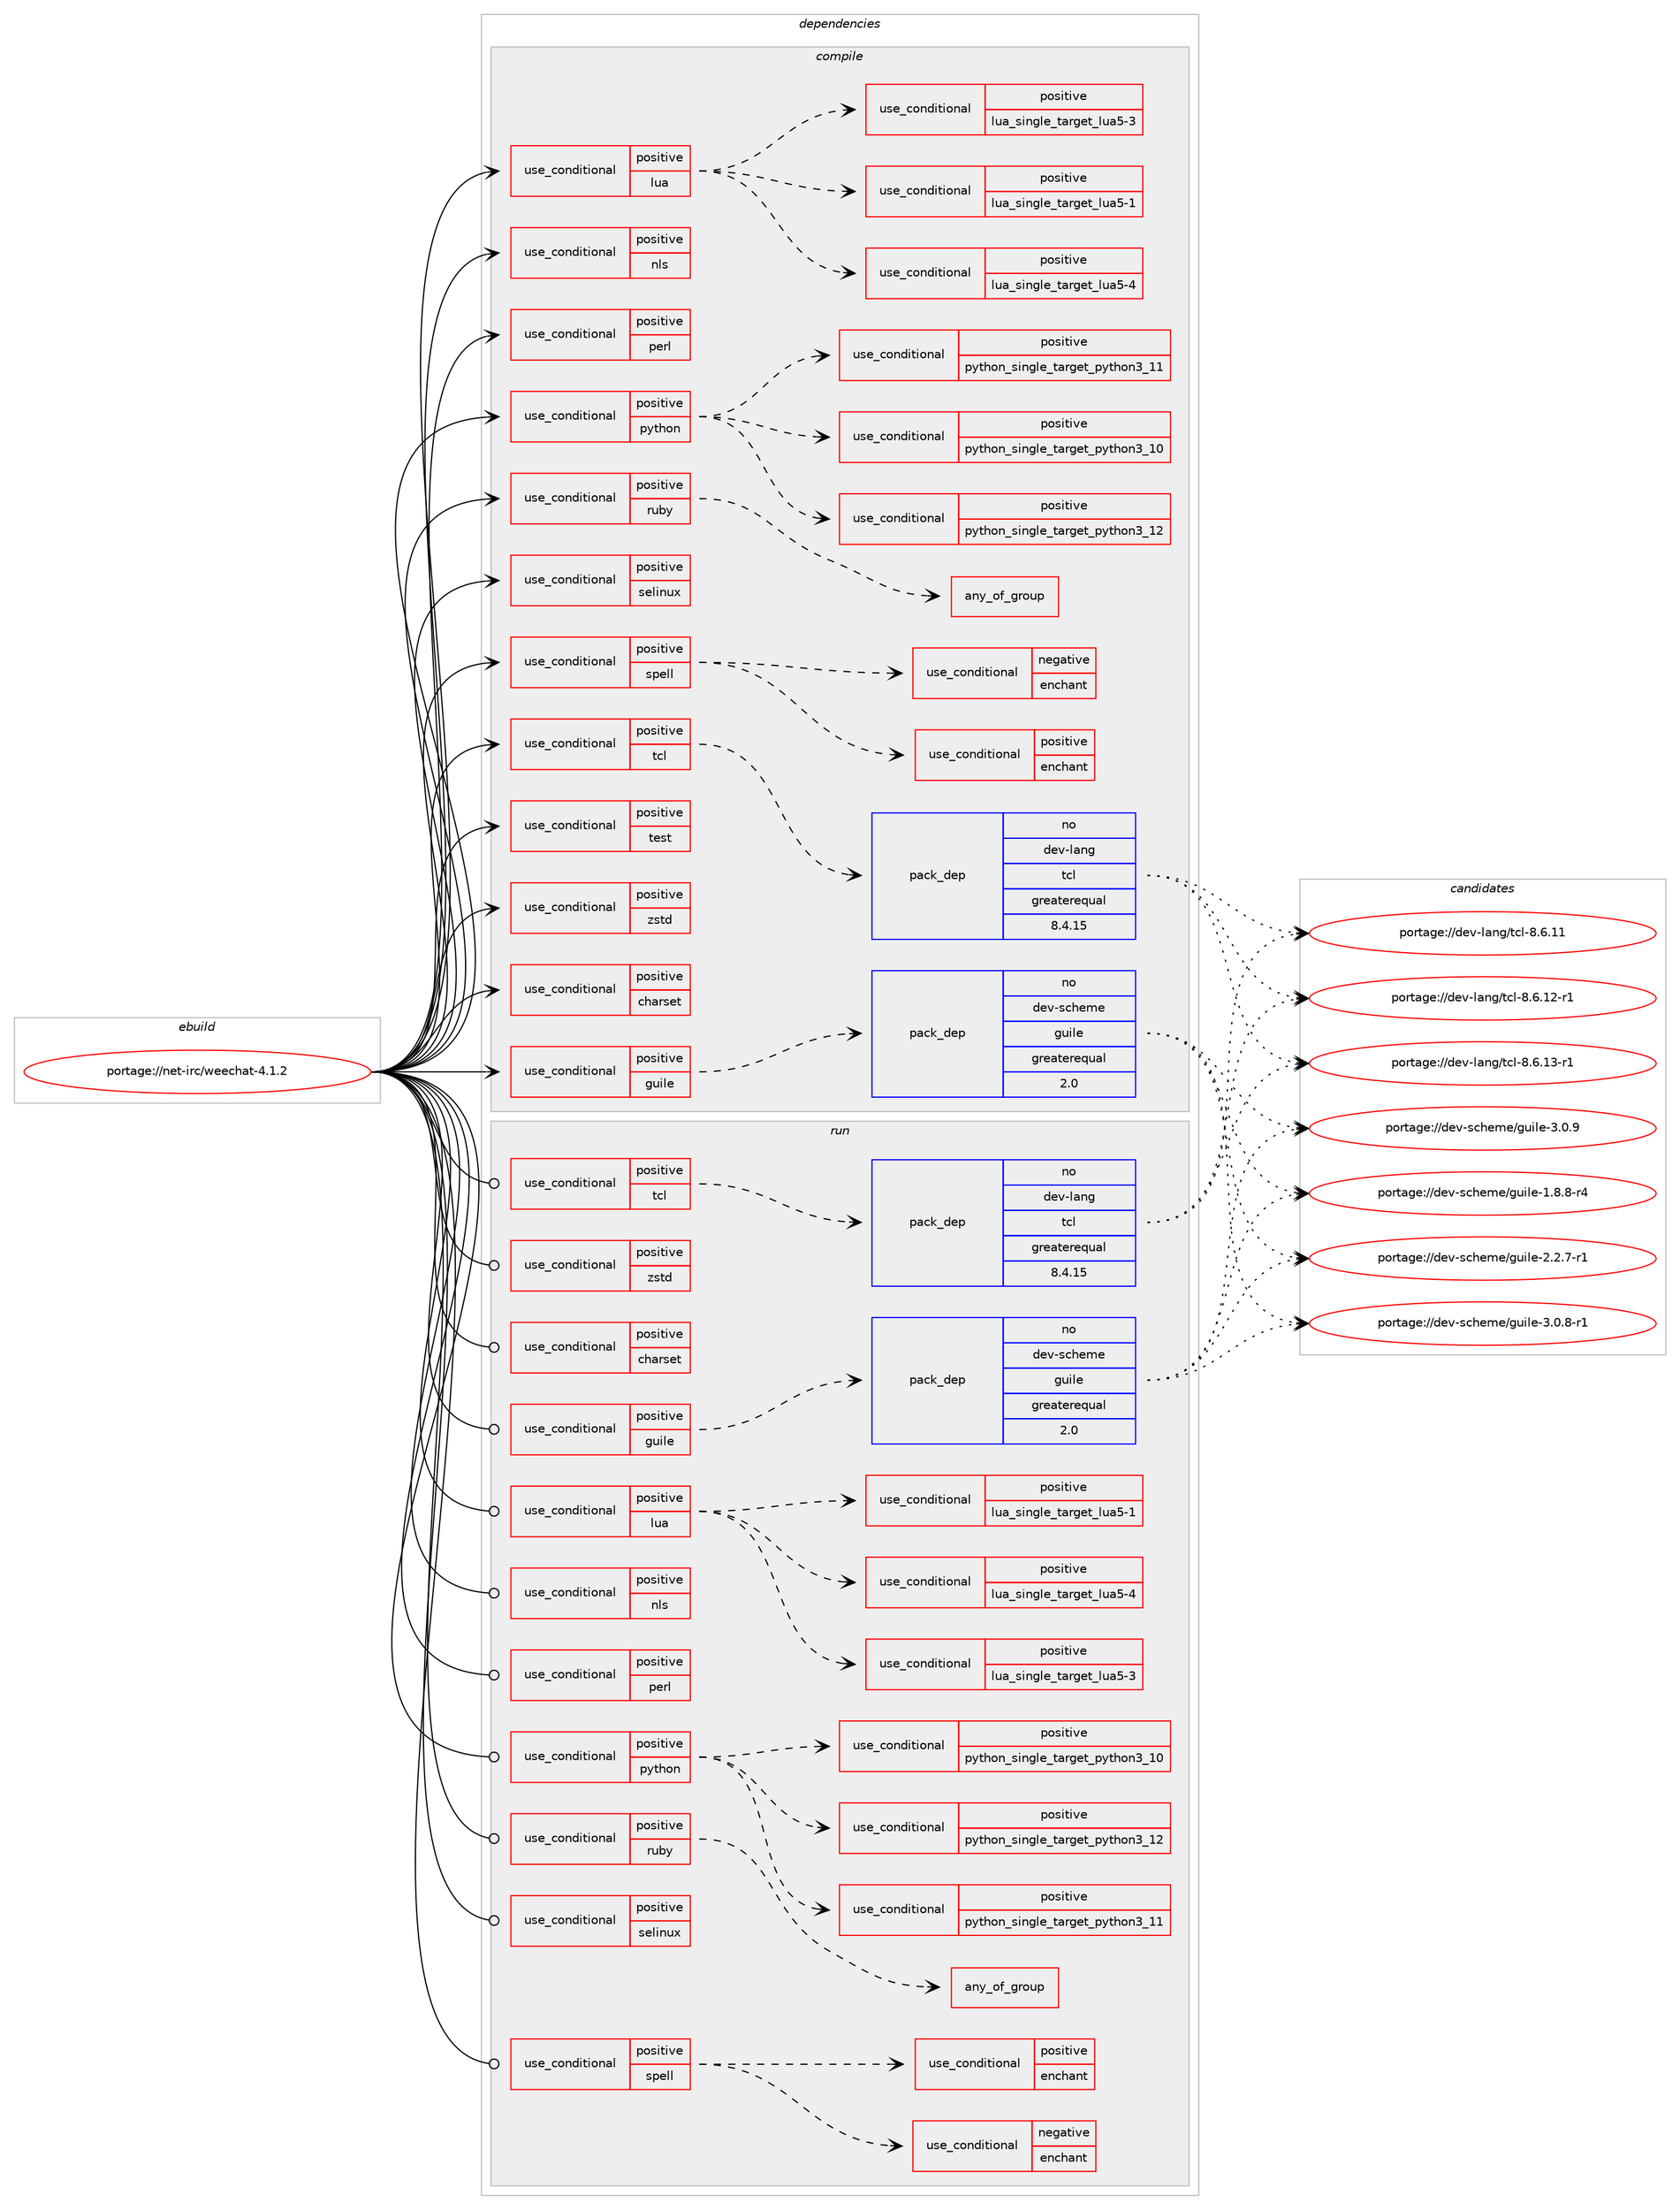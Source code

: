 digraph prolog {

# *************
# Graph options
# *************

newrank=true;
concentrate=true;
compound=true;
graph [rankdir=LR,fontname=Helvetica,fontsize=10,ranksep=1.5];#, ranksep=2.5, nodesep=0.2];
edge  [arrowhead=vee];
node  [fontname=Helvetica,fontsize=10];

# **********
# The ebuild
# **********

subgraph cluster_leftcol {
color=gray;
rank=same;
label=<<i>ebuild</i>>;
id [label="portage://net-irc/weechat-4.1.2", color=red, width=4, href="../net-irc/weechat-4.1.2.svg"];
}

# ****************
# The dependencies
# ****************

subgraph cluster_midcol {
color=gray;
label=<<i>dependencies</i>>;
subgraph cluster_compile {
fillcolor="#eeeeee";
style=filled;
label=<<i>compile</i>>;
subgraph cond2266 {
dependency3421 [label=<<TABLE BORDER="0" CELLBORDER="1" CELLSPACING="0" CELLPADDING="4"><TR><TD ROWSPAN="3" CELLPADDING="10">use_conditional</TD></TR><TR><TD>positive</TD></TR><TR><TD>charset</TD></TR></TABLE>>, shape=none, color=red];
# *** BEGIN UNKNOWN DEPENDENCY TYPE (TODO) ***
# dependency3421 -> package_dependency(portage://net-irc/weechat-4.1.2,install,no,virtual,libiconv,none,[,,],[],[])
# *** END UNKNOWN DEPENDENCY TYPE (TODO) ***

}
id:e -> dependency3421:w [weight=20,style="solid",arrowhead="vee"];
subgraph cond2267 {
dependency3422 [label=<<TABLE BORDER="0" CELLBORDER="1" CELLSPACING="0" CELLPADDING="4"><TR><TD ROWSPAN="3" CELLPADDING="10">use_conditional</TD></TR><TR><TD>positive</TD></TR><TR><TD>guile</TD></TR></TABLE>>, shape=none, color=red];
subgraph pack1116 {
dependency3423 [label=<<TABLE BORDER="0" CELLBORDER="1" CELLSPACING="0" CELLPADDING="4" WIDTH="220"><TR><TD ROWSPAN="6" CELLPADDING="30">pack_dep</TD></TR><TR><TD WIDTH="110">no</TD></TR><TR><TD>dev-scheme</TD></TR><TR><TD>guile</TD></TR><TR><TD>greaterequal</TD></TR><TR><TD>2.0</TD></TR></TABLE>>, shape=none, color=blue];
}
dependency3422:e -> dependency3423:w [weight=20,style="dashed",arrowhead="vee"];
}
id:e -> dependency3422:w [weight=20,style="solid",arrowhead="vee"];
subgraph cond2268 {
dependency3424 [label=<<TABLE BORDER="0" CELLBORDER="1" CELLSPACING="0" CELLPADDING="4"><TR><TD ROWSPAN="3" CELLPADDING="10">use_conditional</TD></TR><TR><TD>positive</TD></TR><TR><TD>lua</TD></TR></TABLE>>, shape=none, color=red];
subgraph cond2269 {
dependency3425 [label=<<TABLE BORDER="0" CELLBORDER="1" CELLSPACING="0" CELLPADDING="4"><TR><TD ROWSPAN="3" CELLPADDING="10">use_conditional</TD></TR><TR><TD>positive</TD></TR><TR><TD>lua_single_target_lua5-1</TD></TR></TABLE>>, shape=none, color=red];
# *** BEGIN UNKNOWN DEPENDENCY TYPE (TODO) ***
# dependency3425 -> package_dependency(portage://net-irc/weechat-4.1.2,install,no,dev-lang,lua,none,[,,],[slot(5.1)],[])
# *** END UNKNOWN DEPENDENCY TYPE (TODO) ***

}
dependency3424:e -> dependency3425:w [weight=20,style="dashed",arrowhead="vee"];
subgraph cond2270 {
dependency3426 [label=<<TABLE BORDER="0" CELLBORDER="1" CELLSPACING="0" CELLPADDING="4"><TR><TD ROWSPAN="3" CELLPADDING="10">use_conditional</TD></TR><TR><TD>positive</TD></TR><TR><TD>lua_single_target_lua5-3</TD></TR></TABLE>>, shape=none, color=red];
# *** BEGIN UNKNOWN DEPENDENCY TYPE (TODO) ***
# dependency3426 -> package_dependency(portage://net-irc/weechat-4.1.2,install,no,dev-lang,lua,none,[,,],[slot(5.3)],[])
# *** END UNKNOWN DEPENDENCY TYPE (TODO) ***

}
dependency3424:e -> dependency3426:w [weight=20,style="dashed",arrowhead="vee"];
subgraph cond2271 {
dependency3427 [label=<<TABLE BORDER="0" CELLBORDER="1" CELLSPACING="0" CELLPADDING="4"><TR><TD ROWSPAN="3" CELLPADDING="10">use_conditional</TD></TR><TR><TD>positive</TD></TR><TR><TD>lua_single_target_lua5-4</TD></TR></TABLE>>, shape=none, color=red];
# *** BEGIN UNKNOWN DEPENDENCY TYPE (TODO) ***
# dependency3427 -> package_dependency(portage://net-irc/weechat-4.1.2,install,no,dev-lang,lua,none,[,,],[slot(5.4)],[])
# *** END UNKNOWN DEPENDENCY TYPE (TODO) ***

}
dependency3424:e -> dependency3427:w [weight=20,style="dashed",arrowhead="vee"];
}
id:e -> dependency3424:w [weight=20,style="solid",arrowhead="vee"];
subgraph cond2272 {
dependency3428 [label=<<TABLE BORDER="0" CELLBORDER="1" CELLSPACING="0" CELLPADDING="4"><TR><TD ROWSPAN="3" CELLPADDING="10">use_conditional</TD></TR><TR><TD>positive</TD></TR><TR><TD>nls</TD></TR></TABLE>>, shape=none, color=red];
# *** BEGIN UNKNOWN DEPENDENCY TYPE (TODO) ***
# dependency3428 -> package_dependency(portage://net-irc/weechat-4.1.2,install,no,virtual,libintl,none,[,,],[],[])
# *** END UNKNOWN DEPENDENCY TYPE (TODO) ***

}
id:e -> dependency3428:w [weight=20,style="solid",arrowhead="vee"];
subgraph cond2273 {
dependency3429 [label=<<TABLE BORDER="0" CELLBORDER="1" CELLSPACING="0" CELLPADDING="4"><TR><TD ROWSPAN="3" CELLPADDING="10">use_conditional</TD></TR><TR><TD>positive</TD></TR><TR><TD>perl</TD></TR></TABLE>>, shape=none, color=red];
# *** BEGIN UNKNOWN DEPENDENCY TYPE (TODO) ***
# dependency3429 -> package_dependency(portage://net-irc/weechat-4.1.2,install,no,dev-lang,perl,none,[,,],any_same_slot,[])
# *** END UNKNOWN DEPENDENCY TYPE (TODO) ***

# *** BEGIN UNKNOWN DEPENDENCY TYPE (TODO) ***
# dependency3429 -> package_dependency(portage://net-irc/weechat-4.1.2,install,no,virtual,libcrypt,none,[,,],any_same_slot,[])
# *** END UNKNOWN DEPENDENCY TYPE (TODO) ***

}
id:e -> dependency3429:w [weight=20,style="solid",arrowhead="vee"];
subgraph cond2274 {
dependency3430 [label=<<TABLE BORDER="0" CELLBORDER="1" CELLSPACING="0" CELLPADDING="4"><TR><TD ROWSPAN="3" CELLPADDING="10">use_conditional</TD></TR><TR><TD>positive</TD></TR><TR><TD>python</TD></TR></TABLE>>, shape=none, color=red];
subgraph cond2275 {
dependency3431 [label=<<TABLE BORDER="0" CELLBORDER="1" CELLSPACING="0" CELLPADDING="4"><TR><TD ROWSPAN="3" CELLPADDING="10">use_conditional</TD></TR><TR><TD>positive</TD></TR><TR><TD>python_single_target_python3_10</TD></TR></TABLE>>, shape=none, color=red];
# *** BEGIN UNKNOWN DEPENDENCY TYPE (TODO) ***
# dependency3431 -> package_dependency(portage://net-irc/weechat-4.1.2,install,no,dev-lang,python,none,[,,],[slot(3.10)],[])
# *** END UNKNOWN DEPENDENCY TYPE (TODO) ***

}
dependency3430:e -> dependency3431:w [weight=20,style="dashed",arrowhead="vee"];
subgraph cond2276 {
dependency3432 [label=<<TABLE BORDER="0" CELLBORDER="1" CELLSPACING="0" CELLPADDING="4"><TR><TD ROWSPAN="3" CELLPADDING="10">use_conditional</TD></TR><TR><TD>positive</TD></TR><TR><TD>python_single_target_python3_11</TD></TR></TABLE>>, shape=none, color=red];
# *** BEGIN UNKNOWN DEPENDENCY TYPE (TODO) ***
# dependency3432 -> package_dependency(portage://net-irc/weechat-4.1.2,install,no,dev-lang,python,none,[,,],[slot(3.11)],[])
# *** END UNKNOWN DEPENDENCY TYPE (TODO) ***

}
dependency3430:e -> dependency3432:w [weight=20,style="dashed",arrowhead="vee"];
subgraph cond2277 {
dependency3433 [label=<<TABLE BORDER="0" CELLBORDER="1" CELLSPACING="0" CELLPADDING="4"><TR><TD ROWSPAN="3" CELLPADDING="10">use_conditional</TD></TR><TR><TD>positive</TD></TR><TR><TD>python_single_target_python3_12</TD></TR></TABLE>>, shape=none, color=red];
# *** BEGIN UNKNOWN DEPENDENCY TYPE (TODO) ***
# dependency3433 -> package_dependency(portage://net-irc/weechat-4.1.2,install,no,dev-lang,python,none,[,,],[slot(3.12)],[])
# *** END UNKNOWN DEPENDENCY TYPE (TODO) ***

}
dependency3430:e -> dependency3433:w [weight=20,style="dashed",arrowhead="vee"];
}
id:e -> dependency3430:w [weight=20,style="solid",arrowhead="vee"];
subgraph cond2278 {
dependency3434 [label=<<TABLE BORDER="0" CELLBORDER="1" CELLSPACING="0" CELLPADDING="4"><TR><TD ROWSPAN="3" CELLPADDING="10">use_conditional</TD></TR><TR><TD>positive</TD></TR><TR><TD>ruby</TD></TR></TABLE>>, shape=none, color=red];
subgraph any40 {
dependency3435 [label=<<TABLE BORDER="0" CELLBORDER="1" CELLSPACING="0" CELLPADDING="4"><TR><TD CELLPADDING="10">any_of_group</TD></TR></TABLE>>, shape=none, color=red];# *** BEGIN UNKNOWN DEPENDENCY TYPE (TODO) ***
# dependency3435 -> package_dependency(portage://net-irc/weechat-4.1.2,install,no,dev-lang,ruby,none,[,,],[slot(3.2)],[])
# *** END UNKNOWN DEPENDENCY TYPE (TODO) ***

# *** BEGIN UNKNOWN DEPENDENCY TYPE (TODO) ***
# dependency3435 -> package_dependency(portage://net-irc/weechat-4.1.2,install,no,dev-lang,ruby,none,[,,],[slot(3.1)],[])
# *** END UNKNOWN DEPENDENCY TYPE (TODO) ***

}
dependency3434:e -> dependency3435:w [weight=20,style="dashed",arrowhead="vee"];
}
id:e -> dependency3434:w [weight=20,style="solid",arrowhead="vee"];
subgraph cond2279 {
dependency3436 [label=<<TABLE BORDER="0" CELLBORDER="1" CELLSPACING="0" CELLPADDING="4"><TR><TD ROWSPAN="3" CELLPADDING="10">use_conditional</TD></TR><TR><TD>positive</TD></TR><TR><TD>selinux</TD></TR></TABLE>>, shape=none, color=red];
# *** BEGIN UNKNOWN DEPENDENCY TYPE (TODO) ***
# dependency3436 -> package_dependency(portage://net-irc/weechat-4.1.2,install,no,sec-policy,selinux-irc,none,[,,],[],[])
# *** END UNKNOWN DEPENDENCY TYPE (TODO) ***

}
id:e -> dependency3436:w [weight=20,style="solid",arrowhead="vee"];
subgraph cond2280 {
dependency3437 [label=<<TABLE BORDER="0" CELLBORDER="1" CELLSPACING="0" CELLPADDING="4"><TR><TD ROWSPAN="3" CELLPADDING="10">use_conditional</TD></TR><TR><TD>positive</TD></TR><TR><TD>spell</TD></TR></TABLE>>, shape=none, color=red];
subgraph cond2281 {
dependency3438 [label=<<TABLE BORDER="0" CELLBORDER="1" CELLSPACING="0" CELLPADDING="4"><TR><TD ROWSPAN="3" CELLPADDING="10">use_conditional</TD></TR><TR><TD>positive</TD></TR><TR><TD>enchant</TD></TR></TABLE>>, shape=none, color=red];
# *** BEGIN UNKNOWN DEPENDENCY TYPE (TODO) ***
# dependency3438 -> package_dependency(portage://net-irc/weechat-4.1.2,install,no,app-text,enchant,none,[,,],any_different_slot,[])
# *** END UNKNOWN DEPENDENCY TYPE (TODO) ***

}
dependency3437:e -> dependency3438:w [weight=20,style="dashed",arrowhead="vee"];
subgraph cond2282 {
dependency3439 [label=<<TABLE BORDER="0" CELLBORDER="1" CELLSPACING="0" CELLPADDING="4"><TR><TD ROWSPAN="3" CELLPADDING="10">use_conditional</TD></TR><TR><TD>negative</TD></TR><TR><TD>enchant</TD></TR></TABLE>>, shape=none, color=red];
# *** BEGIN UNKNOWN DEPENDENCY TYPE (TODO) ***
# dependency3439 -> package_dependency(portage://net-irc/weechat-4.1.2,install,no,app-text,aspell,none,[,,],[],[])
# *** END UNKNOWN DEPENDENCY TYPE (TODO) ***

}
dependency3437:e -> dependency3439:w [weight=20,style="dashed",arrowhead="vee"];
}
id:e -> dependency3437:w [weight=20,style="solid",arrowhead="vee"];
subgraph cond2283 {
dependency3440 [label=<<TABLE BORDER="0" CELLBORDER="1" CELLSPACING="0" CELLPADDING="4"><TR><TD ROWSPAN="3" CELLPADDING="10">use_conditional</TD></TR><TR><TD>positive</TD></TR><TR><TD>tcl</TD></TR></TABLE>>, shape=none, color=red];
subgraph pack1117 {
dependency3441 [label=<<TABLE BORDER="0" CELLBORDER="1" CELLSPACING="0" CELLPADDING="4" WIDTH="220"><TR><TD ROWSPAN="6" CELLPADDING="30">pack_dep</TD></TR><TR><TD WIDTH="110">no</TD></TR><TR><TD>dev-lang</TD></TR><TR><TD>tcl</TD></TR><TR><TD>greaterequal</TD></TR><TR><TD>8.4.15</TD></TR></TABLE>>, shape=none, color=blue];
}
dependency3440:e -> dependency3441:w [weight=20,style="dashed",arrowhead="vee"];
}
id:e -> dependency3440:w [weight=20,style="solid",arrowhead="vee"];
subgraph cond2284 {
dependency3442 [label=<<TABLE BORDER="0" CELLBORDER="1" CELLSPACING="0" CELLPADDING="4"><TR><TD ROWSPAN="3" CELLPADDING="10">use_conditional</TD></TR><TR><TD>positive</TD></TR><TR><TD>test</TD></TR></TABLE>>, shape=none, color=red];
# *** BEGIN UNKNOWN DEPENDENCY TYPE (TODO) ***
# dependency3442 -> package_dependency(portage://net-irc/weechat-4.1.2,install,no,dev-util,cpputest,none,[,,],[],[])
# *** END UNKNOWN DEPENDENCY TYPE (TODO) ***

}
id:e -> dependency3442:w [weight=20,style="solid",arrowhead="vee"];
subgraph cond2285 {
dependency3443 [label=<<TABLE BORDER="0" CELLBORDER="1" CELLSPACING="0" CELLPADDING="4"><TR><TD ROWSPAN="3" CELLPADDING="10">use_conditional</TD></TR><TR><TD>positive</TD></TR><TR><TD>zstd</TD></TR></TABLE>>, shape=none, color=red];
# *** BEGIN UNKNOWN DEPENDENCY TYPE (TODO) ***
# dependency3443 -> package_dependency(portage://net-irc/weechat-4.1.2,install,no,app-arch,zstd,none,[,,],any_same_slot,[])
# *** END UNKNOWN DEPENDENCY TYPE (TODO) ***

}
id:e -> dependency3443:w [weight=20,style="solid",arrowhead="vee"];
# *** BEGIN UNKNOWN DEPENDENCY TYPE (TODO) ***
# id -> package_dependency(portage://net-irc/weechat-4.1.2,install,no,dev-libs,libgcrypt,none,[,,],[slot(0),equal],[])
# *** END UNKNOWN DEPENDENCY TYPE (TODO) ***

# *** BEGIN UNKNOWN DEPENDENCY TYPE (TODO) ***
# id -> package_dependency(portage://net-irc/weechat-4.1.2,install,no,net-libs,gnutls,none,[,,],any_same_slot,[])
# *** END UNKNOWN DEPENDENCY TYPE (TODO) ***

# *** BEGIN UNKNOWN DEPENDENCY TYPE (TODO) ***
# id -> package_dependency(portage://net-irc/weechat-4.1.2,install,no,net-misc,curl,none,[,,],[],[use(enable(ssl),none)])
# *** END UNKNOWN DEPENDENCY TYPE (TODO) ***

# *** BEGIN UNKNOWN DEPENDENCY TYPE (TODO) ***
# id -> package_dependency(portage://net-irc/weechat-4.1.2,install,no,sys-libs,ncurses,none,[,,],[slot(0),equal],[])
# *** END UNKNOWN DEPENDENCY TYPE (TODO) ***

# *** BEGIN UNKNOWN DEPENDENCY TYPE (TODO) ***
# id -> package_dependency(portage://net-irc/weechat-4.1.2,install,no,sys-libs,zlib,none,[,,],any_same_slot,[])
# *** END UNKNOWN DEPENDENCY TYPE (TODO) ***

}
subgraph cluster_compileandrun {
fillcolor="#eeeeee";
style=filled;
label=<<i>compile and run</i>>;
}
subgraph cluster_run {
fillcolor="#eeeeee";
style=filled;
label=<<i>run</i>>;
subgraph cond2286 {
dependency3444 [label=<<TABLE BORDER="0" CELLBORDER="1" CELLSPACING="0" CELLPADDING="4"><TR><TD ROWSPAN="3" CELLPADDING="10">use_conditional</TD></TR><TR><TD>positive</TD></TR><TR><TD>charset</TD></TR></TABLE>>, shape=none, color=red];
# *** BEGIN UNKNOWN DEPENDENCY TYPE (TODO) ***
# dependency3444 -> package_dependency(portage://net-irc/weechat-4.1.2,run,no,virtual,libiconv,none,[,,],[],[])
# *** END UNKNOWN DEPENDENCY TYPE (TODO) ***

}
id:e -> dependency3444:w [weight=20,style="solid",arrowhead="odot"];
subgraph cond2287 {
dependency3445 [label=<<TABLE BORDER="0" CELLBORDER="1" CELLSPACING="0" CELLPADDING="4"><TR><TD ROWSPAN="3" CELLPADDING="10">use_conditional</TD></TR><TR><TD>positive</TD></TR><TR><TD>guile</TD></TR></TABLE>>, shape=none, color=red];
subgraph pack1118 {
dependency3446 [label=<<TABLE BORDER="0" CELLBORDER="1" CELLSPACING="0" CELLPADDING="4" WIDTH="220"><TR><TD ROWSPAN="6" CELLPADDING="30">pack_dep</TD></TR><TR><TD WIDTH="110">no</TD></TR><TR><TD>dev-scheme</TD></TR><TR><TD>guile</TD></TR><TR><TD>greaterequal</TD></TR><TR><TD>2.0</TD></TR></TABLE>>, shape=none, color=blue];
}
dependency3445:e -> dependency3446:w [weight=20,style="dashed",arrowhead="vee"];
}
id:e -> dependency3445:w [weight=20,style="solid",arrowhead="odot"];
subgraph cond2288 {
dependency3447 [label=<<TABLE BORDER="0" CELLBORDER="1" CELLSPACING="0" CELLPADDING="4"><TR><TD ROWSPAN="3" CELLPADDING="10">use_conditional</TD></TR><TR><TD>positive</TD></TR><TR><TD>lua</TD></TR></TABLE>>, shape=none, color=red];
subgraph cond2289 {
dependency3448 [label=<<TABLE BORDER="0" CELLBORDER="1" CELLSPACING="0" CELLPADDING="4"><TR><TD ROWSPAN="3" CELLPADDING="10">use_conditional</TD></TR><TR><TD>positive</TD></TR><TR><TD>lua_single_target_lua5-1</TD></TR></TABLE>>, shape=none, color=red];
# *** BEGIN UNKNOWN DEPENDENCY TYPE (TODO) ***
# dependency3448 -> package_dependency(portage://net-irc/weechat-4.1.2,run,no,dev-lang,lua,none,[,,],[slot(5.1)],[])
# *** END UNKNOWN DEPENDENCY TYPE (TODO) ***

}
dependency3447:e -> dependency3448:w [weight=20,style="dashed",arrowhead="vee"];
subgraph cond2290 {
dependency3449 [label=<<TABLE BORDER="0" CELLBORDER="1" CELLSPACING="0" CELLPADDING="4"><TR><TD ROWSPAN="3" CELLPADDING="10">use_conditional</TD></TR><TR><TD>positive</TD></TR><TR><TD>lua_single_target_lua5-3</TD></TR></TABLE>>, shape=none, color=red];
# *** BEGIN UNKNOWN DEPENDENCY TYPE (TODO) ***
# dependency3449 -> package_dependency(portage://net-irc/weechat-4.1.2,run,no,dev-lang,lua,none,[,,],[slot(5.3)],[])
# *** END UNKNOWN DEPENDENCY TYPE (TODO) ***

}
dependency3447:e -> dependency3449:w [weight=20,style="dashed",arrowhead="vee"];
subgraph cond2291 {
dependency3450 [label=<<TABLE BORDER="0" CELLBORDER="1" CELLSPACING="0" CELLPADDING="4"><TR><TD ROWSPAN="3" CELLPADDING="10">use_conditional</TD></TR><TR><TD>positive</TD></TR><TR><TD>lua_single_target_lua5-4</TD></TR></TABLE>>, shape=none, color=red];
# *** BEGIN UNKNOWN DEPENDENCY TYPE (TODO) ***
# dependency3450 -> package_dependency(portage://net-irc/weechat-4.1.2,run,no,dev-lang,lua,none,[,,],[slot(5.4)],[])
# *** END UNKNOWN DEPENDENCY TYPE (TODO) ***

}
dependency3447:e -> dependency3450:w [weight=20,style="dashed",arrowhead="vee"];
}
id:e -> dependency3447:w [weight=20,style="solid",arrowhead="odot"];
subgraph cond2292 {
dependency3451 [label=<<TABLE BORDER="0" CELLBORDER="1" CELLSPACING="0" CELLPADDING="4"><TR><TD ROWSPAN="3" CELLPADDING="10">use_conditional</TD></TR><TR><TD>positive</TD></TR><TR><TD>nls</TD></TR></TABLE>>, shape=none, color=red];
# *** BEGIN UNKNOWN DEPENDENCY TYPE (TODO) ***
# dependency3451 -> package_dependency(portage://net-irc/weechat-4.1.2,run,no,virtual,libintl,none,[,,],[],[])
# *** END UNKNOWN DEPENDENCY TYPE (TODO) ***

}
id:e -> dependency3451:w [weight=20,style="solid",arrowhead="odot"];
subgraph cond2293 {
dependency3452 [label=<<TABLE BORDER="0" CELLBORDER="1" CELLSPACING="0" CELLPADDING="4"><TR><TD ROWSPAN="3" CELLPADDING="10">use_conditional</TD></TR><TR><TD>positive</TD></TR><TR><TD>perl</TD></TR></TABLE>>, shape=none, color=red];
# *** BEGIN UNKNOWN DEPENDENCY TYPE (TODO) ***
# dependency3452 -> package_dependency(portage://net-irc/weechat-4.1.2,run,no,dev-lang,perl,none,[,,],any_same_slot,[])
# *** END UNKNOWN DEPENDENCY TYPE (TODO) ***

# *** BEGIN UNKNOWN DEPENDENCY TYPE (TODO) ***
# dependency3452 -> package_dependency(portage://net-irc/weechat-4.1.2,run,no,virtual,libcrypt,none,[,,],any_same_slot,[])
# *** END UNKNOWN DEPENDENCY TYPE (TODO) ***

}
id:e -> dependency3452:w [weight=20,style="solid",arrowhead="odot"];
subgraph cond2294 {
dependency3453 [label=<<TABLE BORDER="0" CELLBORDER="1" CELLSPACING="0" CELLPADDING="4"><TR><TD ROWSPAN="3" CELLPADDING="10">use_conditional</TD></TR><TR><TD>positive</TD></TR><TR><TD>python</TD></TR></TABLE>>, shape=none, color=red];
subgraph cond2295 {
dependency3454 [label=<<TABLE BORDER="0" CELLBORDER="1" CELLSPACING="0" CELLPADDING="4"><TR><TD ROWSPAN="3" CELLPADDING="10">use_conditional</TD></TR><TR><TD>positive</TD></TR><TR><TD>python_single_target_python3_10</TD></TR></TABLE>>, shape=none, color=red];
# *** BEGIN UNKNOWN DEPENDENCY TYPE (TODO) ***
# dependency3454 -> package_dependency(portage://net-irc/weechat-4.1.2,run,no,dev-lang,python,none,[,,],[slot(3.10)],[])
# *** END UNKNOWN DEPENDENCY TYPE (TODO) ***

}
dependency3453:e -> dependency3454:w [weight=20,style="dashed",arrowhead="vee"];
subgraph cond2296 {
dependency3455 [label=<<TABLE BORDER="0" CELLBORDER="1" CELLSPACING="0" CELLPADDING="4"><TR><TD ROWSPAN="3" CELLPADDING="10">use_conditional</TD></TR><TR><TD>positive</TD></TR><TR><TD>python_single_target_python3_11</TD></TR></TABLE>>, shape=none, color=red];
# *** BEGIN UNKNOWN DEPENDENCY TYPE (TODO) ***
# dependency3455 -> package_dependency(portage://net-irc/weechat-4.1.2,run,no,dev-lang,python,none,[,,],[slot(3.11)],[])
# *** END UNKNOWN DEPENDENCY TYPE (TODO) ***

}
dependency3453:e -> dependency3455:w [weight=20,style="dashed",arrowhead="vee"];
subgraph cond2297 {
dependency3456 [label=<<TABLE BORDER="0" CELLBORDER="1" CELLSPACING="0" CELLPADDING="4"><TR><TD ROWSPAN="3" CELLPADDING="10">use_conditional</TD></TR><TR><TD>positive</TD></TR><TR><TD>python_single_target_python3_12</TD></TR></TABLE>>, shape=none, color=red];
# *** BEGIN UNKNOWN DEPENDENCY TYPE (TODO) ***
# dependency3456 -> package_dependency(portage://net-irc/weechat-4.1.2,run,no,dev-lang,python,none,[,,],[slot(3.12)],[])
# *** END UNKNOWN DEPENDENCY TYPE (TODO) ***

}
dependency3453:e -> dependency3456:w [weight=20,style="dashed",arrowhead="vee"];
}
id:e -> dependency3453:w [weight=20,style="solid",arrowhead="odot"];
subgraph cond2298 {
dependency3457 [label=<<TABLE BORDER="0" CELLBORDER="1" CELLSPACING="0" CELLPADDING="4"><TR><TD ROWSPAN="3" CELLPADDING="10">use_conditional</TD></TR><TR><TD>positive</TD></TR><TR><TD>ruby</TD></TR></TABLE>>, shape=none, color=red];
subgraph any41 {
dependency3458 [label=<<TABLE BORDER="0" CELLBORDER="1" CELLSPACING="0" CELLPADDING="4"><TR><TD CELLPADDING="10">any_of_group</TD></TR></TABLE>>, shape=none, color=red];# *** BEGIN UNKNOWN DEPENDENCY TYPE (TODO) ***
# dependency3458 -> package_dependency(portage://net-irc/weechat-4.1.2,run,no,dev-lang,ruby,none,[,,],[slot(3.2)],[])
# *** END UNKNOWN DEPENDENCY TYPE (TODO) ***

# *** BEGIN UNKNOWN DEPENDENCY TYPE (TODO) ***
# dependency3458 -> package_dependency(portage://net-irc/weechat-4.1.2,run,no,dev-lang,ruby,none,[,,],[slot(3.1)],[])
# *** END UNKNOWN DEPENDENCY TYPE (TODO) ***

}
dependency3457:e -> dependency3458:w [weight=20,style="dashed",arrowhead="vee"];
}
id:e -> dependency3457:w [weight=20,style="solid",arrowhead="odot"];
subgraph cond2299 {
dependency3459 [label=<<TABLE BORDER="0" CELLBORDER="1" CELLSPACING="0" CELLPADDING="4"><TR><TD ROWSPAN="3" CELLPADDING="10">use_conditional</TD></TR><TR><TD>positive</TD></TR><TR><TD>selinux</TD></TR></TABLE>>, shape=none, color=red];
# *** BEGIN UNKNOWN DEPENDENCY TYPE (TODO) ***
# dependency3459 -> package_dependency(portage://net-irc/weechat-4.1.2,run,no,sec-policy,selinux-irc,none,[,,],[],[])
# *** END UNKNOWN DEPENDENCY TYPE (TODO) ***

}
id:e -> dependency3459:w [weight=20,style="solid",arrowhead="odot"];
subgraph cond2300 {
dependency3460 [label=<<TABLE BORDER="0" CELLBORDER="1" CELLSPACING="0" CELLPADDING="4"><TR><TD ROWSPAN="3" CELLPADDING="10">use_conditional</TD></TR><TR><TD>positive</TD></TR><TR><TD>spell</TD></TR></TABLE>>, shape=none, color=red];
subgraph cond2301 {
dependency3461 [label=<<TABLE BORDER="0" CELLBORDER="1" CELLSPACING="0" CELLPADDING="4"><TR><TD ROWSPAN="3" CELLPADDING="10">use_conditional</TD></TR><TR><TD>positive</TD></TR><TR><TD>enchant</TD></TR></TABLE>>, shape=none, color=red];
# *** BEGIN UNKNOWN DEPENDENCY TYPE (TODO) ***
# dependency3461 -> package_dependency(portage://net-irc/weechat-4.1.2,run,no,app-text,enchant,none,[,,],any_different_slot,[])
# *** END UNKNOWN DEPENDENCY TYPE (TODO) ***

}
dependency3460:e -> dependency3461:w [weight=20,style="dashed",arrowhead="vee"];
subgraph cond2302 {
dependency3462 [label=<<TABLE BORDER="0" CELLBORDER="1" CELLSPACING="0" CELLPADDING="4"><TR><TD ROWSPAN="3" CELLPADDING="10">use_conditional</TD></TR><TR><TD>negative</TD></TR><TR><TD>enchant</TD></TR></TABLE>>, shape=none, color=red];
# *** BEGIN UNKNOWN DEPENDENCY TYPE (TODO) ***
# dependency3462 -> package_dependency(portage://net-irc/weechat-4.1.2,run,no,app-text,aspell,none,[,,],[],[])
# *** END UNKNOWN DEPENDENCY TYPE (TODO) ***

}
dependency3460:e -> dependency3462:w [weight=20,style="dashed",arrowhead="vee"];
}
id:e -> dependency3460:w [weight=20,style="solid",arrowhead="odot"];
subgraph cond2303 {
dependency3463 [label=<<TABLE BORDER="0" CELLBORDER="1" CELLSPACING="0" CELLPADDING="4"><TR><TD ROWSPAN="3" CELLPADDING="10">use_conditional</TD></TR><TR><TD>positive</TD></TR><TR><TD>tcl</TD></TR></TABLE>>, shape=none, color=red];
subgraph pack1119 {
dependency3464 [label=<<TABLE BORDER="0" CELLBORDER="1" CELLSPACING="0" CELLPADDING="4" WIDTH="220"><TR><TD ROWSPAN="6" CELLPADDING="30">pack_dep</TD></TR><TR><TD WIDTH="110">no</TD></TR><TR><TD>dev-lang</TD></TR><TR><TD>tcl</TD></TR><TR><TD>greaterequal</TD></TR><TR><TD>8.4.15</TD></TR></TABLE>>, shape=none, color=blue];
}
dependency3463:e -> dependency3464:w [weight=20,style="dashed",arrowhead="vee"];
}
id:e -> dependency3463:w [weight=20,style="solid",arrowhead="odot"];
subgraph cond2304 {
dependency3465 [label=<<TABLE BORDER="0" CELLBORDER="1" CELLSPACING="0" CELLPADDING="4"><TR><TD ROWSPAN="3" CELLPADDING="10">use_conditional</TD></TR><TR><TD>positive</TD></TR><TR><TD>zstd</TD></TR></TABLE>>, shape=none, color=red];
# *** BEGIN UNKNOWN DEPENDENCY TYPE (TODO) ***
# dependency3465 -> package_dependency(portage://net-irc/weechat-4.1.2,run,no,app-arch,zstd,none,[,,],any_same_slot,[])
# *** END UNKNOWN DEPENDENCY TYPE (TODO) ***

}
id:e -> dependency3465:w [weight=20,style="solid",arrowhead="odot"];
# *** BEGIN UNKNOWN DEPENDENCY TYPE (TODO) ***
# id -> package_dependency(portage://net-irc/weechat-4.1.2,run,no,dev-libs,libgcrypt,none,[,,],[slot(0),equal],[])
# *** END UNKNOWN DEPENDENCY TYPE (TODO) ***

# *** BEGIN UNKNOWN DEPENDENCY TYPE (TODO) ***
# id -> package_dependency(portage://net-irc/weechat-4.1.2,run,no,net-libs,gnutls,none,[,,],any_same_slot,[])
# *** END UNKNOWN DEPENDENCY TYPE (TODO) ***

# *** BEGIN UNKNOWN DEPENDENCY TYPE (TODO) ***
# id -> package_dependency(portage://net-irc/weechat-4.1.2,run,no,net-misc,curl,none,[,,],[],[use(enable(ssl),none)])
# *** END UNKNOWN DEPENDENCY TYPE (TODO) ***

# *** BEGIN UNKNOWN DEPENDENCY TYPE (TODO) ***
# id -> package_dependency(portage://net-irc/weechat-4.1.2,run,no,sys-libs,ncurses,none,[,,],[slot(0),equal],[])
# *** END UNKNOWN DEPENDENCY TYPE (TODO) ***

# *** BEGIN UNKNOWN DEPENDENCY TYPE (TODO) ***
# id -> package_dependency(portage://net-irc/weechat-4.1.2,run,no,sys-libs,zlib,none,[,,],any_same_slot,[])
# *** END UNKNOWN DEPENDENCY TYPE (TODO) ***

}
}

# **************
# The candidates
# **************

subgraph cluster_choices {
rank=same;
color=gray;
label=<<i>candidates</i>>;

subgraph choice1116 {
color=black;
nodesep=1;
choice1001011184511599104101109101471031171051081014549465646564511452 [label="portage://dev-scheme/guile-1.8.8-r4", color=red, width=4,href="../dev-scheme/guile-1.8.8-r4.svg"];
choice1001011184511599104101109101471031171051081014550465046554511449 [label="portage://dev-scheme/guile-2.2.7-r1", color=red, width=4,href="../dev-scheme/guile-2.2.7-r1.svg"];
choice1001011184511599104101109101471031171051081014551464846564511449 [label="portage://dev-scheme/guile-3.0.8-r1", color=red, width=4,href="../dev-scheme/guile-3.0.8-r1.svg"];
choice100101118451159910410110910147103117105108101455146484657 [label="portage://dev-scheme/guile-3.0.9", color=red, width=4,href="../dev-scheme/guile-3.0.9.svg"];
dependency3423:e -> choice1001011184511599104101109101471031171051081014549465646564511452:w [style=dotted,weight="100"];
dependency3423:e -> choice1001011184511599104101109101471031171051081014550465046554511449:w [style=dotted,weight="100"];
dependency3423:e -> choice1001011184511599104101109101471031171051081014551464846564511449:w [style=dotted,weight="100"];
dependency3423:e -> choice100101118451159910410110910147103117105108101455146484657:w [style=dotted,weight="100"];
}
subgraph choice1117 {
color=black;
nodesep=1;
choice1001011184510897110103471169910845564654464949 [label="portage://dev-lang/tcl-8.6.11", color=red, width=4,href="../dev-lang/tcl-8.6.11.svg"];
choice10010111845108971101034711699108455646544649504511449 [label="portage://dev-lang/tcl-8.6.12-r1", color=red, width=4,href="../dev-lang/tcl-8.6.12-r1.svg"];
choice10010111845108971101034711699108455646544649514511449 [label="portage://dev-lang/tcl-8.6.13-r1", color=red, width=4,href="../dev-lang/tcl-8.6.13-r1.svg"];
dependency3441:e -> choice1001011184510897110103471169910845564654464949:w [style=dotted,weight="100"];
dependency3441:e -> choice10010111845108971101034711699108455646544649504511449:w [style=dotted,weight="100"];
dependency3441:e -> choice10010111845108971101034711699108455646544649514511449:w [style=dotted,weight="100"];
}
subgraph choice1118 {
color=black;
nodesep=1;
choice1001011184511599104101109101471031171051081014549465646564511452 [label="portage://dev-scheme/guile-1.8.8-r4", color=red, width=4,href="../dev-scheme/guile-1.8.8-r4.svg"];
choice1001011184511599104101109101471031171051081014550465046554511449 [label="portage://dev-scheme/guile-2.2.7-r1", color=red, width=4,href="../dev-scheme/guile-2.2.7-r1.svg"];
choice1001011184511599104101109101471031171051081014551464846564511449 [label="portage://dev-scheme/guile-3.0.8-r1", color=red, width=4,href="../dev-scheme/guile-3.0.8-r1.svg"];
choice100101118451159910410110910147103117105108101455146484657 [label="portage://dev-scheme/guile-3.0.9", color=red, width=4,href="../dev-scheme/guile-3.0.9.svg"];
dependency3446:e -> choice1001011184511599104101109101471031171051081014549465646564511452:w [style=dotted,weight="100"];
dependency3446:e -> choice1001011184511599104101109101471031171051081014550465046554511449:w [style=dotted,weight="100"];
dependency3446:e -> choice1001011184511599104101109101471031171051081014551464846564511449:w [style=dotted,weight="100"];
dependency3446:e -> choice100101118451159910410110910147103117105108101455146484657:w [style=dotted,weight="100"];
}
subgraph choice1119 {
color=black;
nodesep=1;
choice1001011184510897110103471169910845564654464949 [label="portage://dev-lang/tcl-8.6.11", color=red, width=4,href="../dev-lang/tcl-8.6.11.svg"];
choice10010111845108971101034711699108455646544649504511449 [label="portage://dev-lang/tcl-8.6.12-r1", color=red, width=4,href="../dev-lang/tcl-8.6.12-r1.svg"];
choice10010111845108971101034711699108455646544649514511449 [label="portage://dev-lang/tcl-8.6.13-r1", color=red, width=4,href="../dev-lang/tcl-8.6.13-r1.svg"];
dependency3464:e -> choice1001011184510897110103471169910845564654464949:w [style=dotted,weight="100"];
dependency3464:e -> choice10010111845108971101034711699108455646544649504511449:w [style=dotted,weight="100"];
dependency3464:e -> choice10010111845108971101034711699108455646544649514511449:w [style=dotted,weight="100"];
}
}

}
